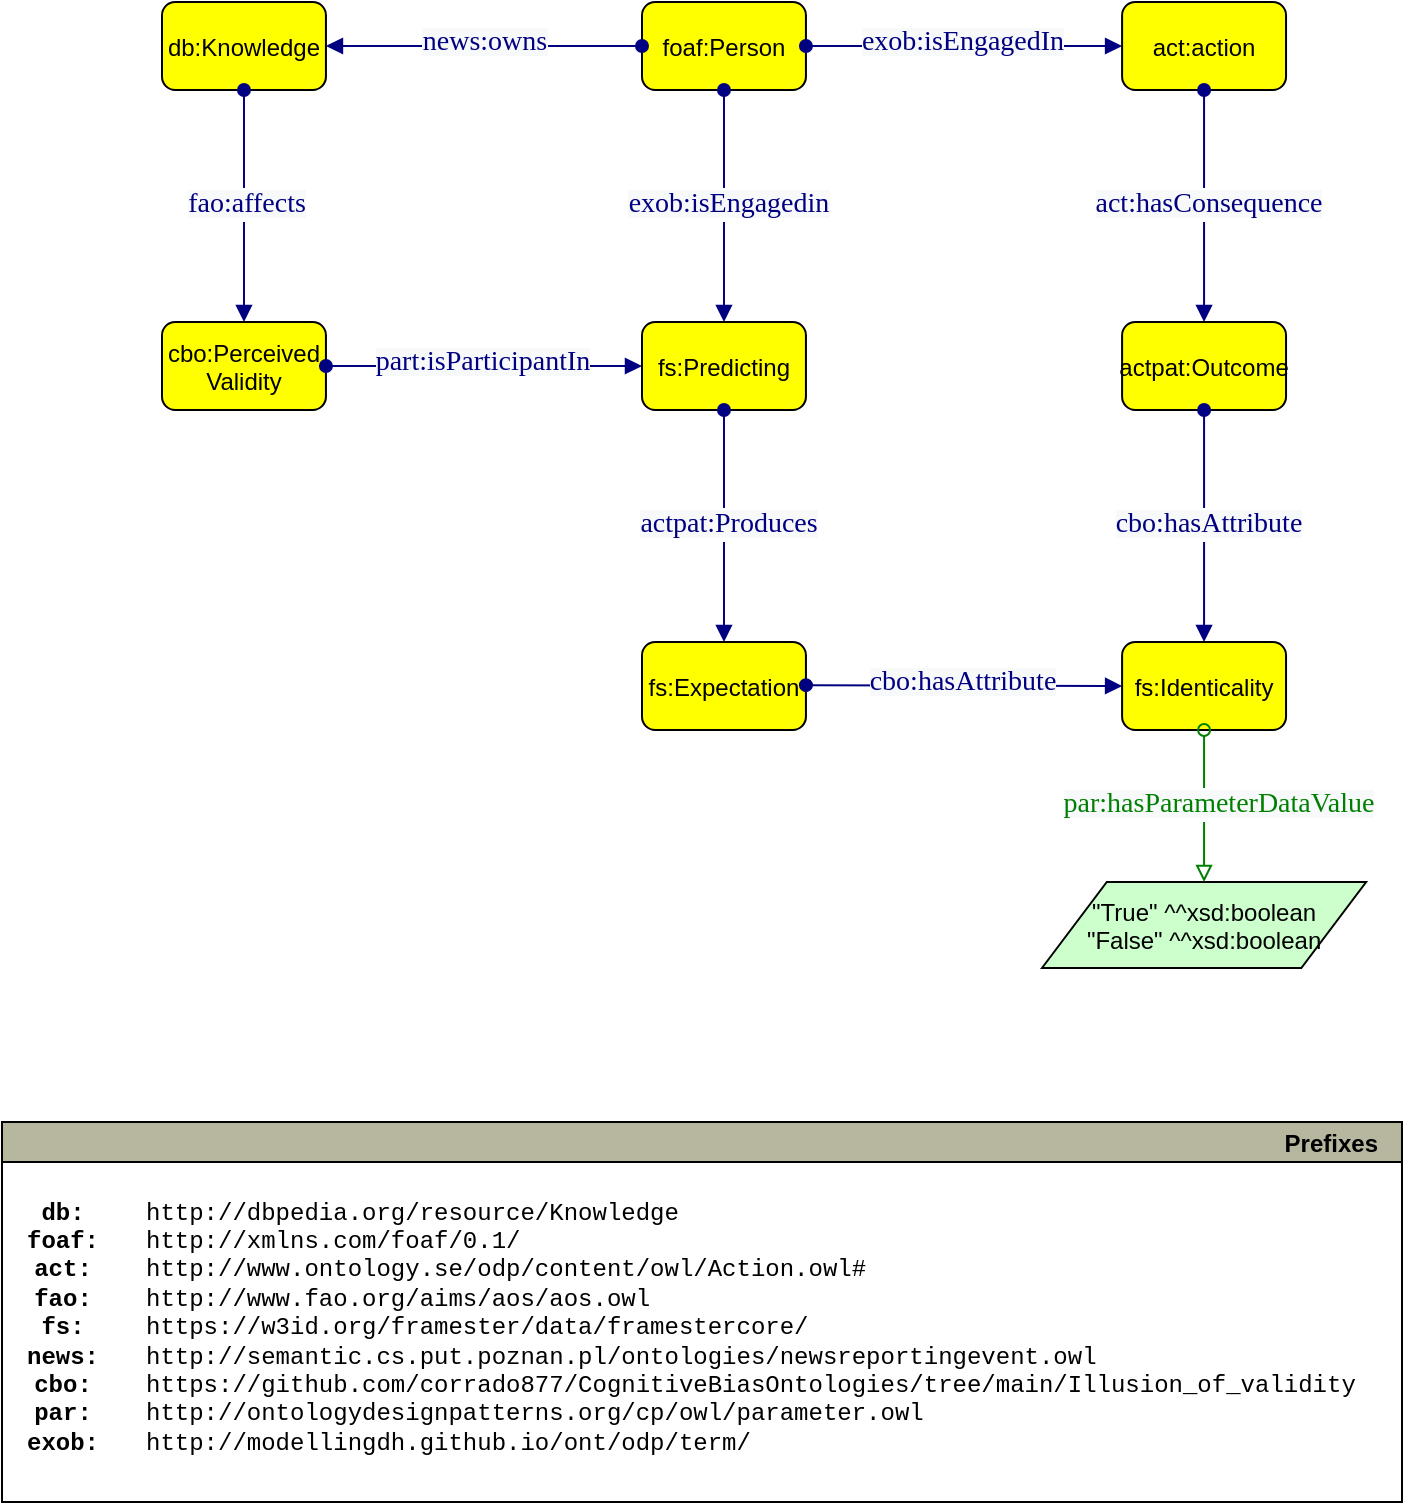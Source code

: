 <mxfile version="24.0.5" type="device">
  <diagram id="OXiOiQAXkzTa8zTB19QB" name="Pagina-1">
    <mxGraphModel dx="1050" dy="569" grid="1" gridSize="10" guides="1" tooltips="1" connect="1" arrows="1" fold="1" page="1" pageScale="1" pageWidth="827" pageHeight="1169" math="0" shadow="0">
      <root>
        <mxCell id="0" />
        <mxCell id="1" parent="0" />
        <mxCell id="ef9lrzrsXZtWb0JxOFgJ-1" value="foaf:Person" style="graphMlID=n4;shape=rect;rounded=1;arcsize=30;fillColor=#ffff00;strokeColor=#000000;strokeWidth=1.0" parent="1" vertex="1">
          <mxGeometry x="360" y="200" width="81.968" height="44" as="geometry" />
        </mxCell>
        <mxCell id="ef9lrzrsXZtWb0JxOFgJ-2" value="fs:Predicting" style="graphMlID=n4;shape=rect;rounded=1;arcsize=30;fillColor=#ffff00;strokeColor=#000000;strokeWidth=1.0" parent="1" vertex="1">
          <mxGeometry x="360" y="360" width="81.968" height="44" as="geometry" />
        </mxCell>
        <mxCell id="ef9lrzrsXZtWb0JxOFgJ-4" value="" style="graphMlID=e0;rounded=0;endArrow=block;strokeColor=#000080;strokeWidth=1.0;startArrow=oval;startFill=1;endFill=1;exitX=0.5;exitY=1;exitDx=0;exitDy=0;entryX=0.5;entryY=0;entryDx=0;entryDy=0;" parent="1" source="ef9lrzrsXZtWb0JxOFgJ-1" target="ef9lrzrsXZtWb0JxOFgJ-2" edge="1">
          <mxGeometry relative="1" as="geometry">
            <mxPoint x="414" y="300.082" as="sourcePoint" />
            <mxPoint x="565" y="300" as="targetPoint" />
          </mxGeometry>
        </mxCell>
        <mxCell id="ef9lrzrsXZtWb0JxOFgJ-5" value="&lt;span style=&quot;color: rgb(0, 0, 128); font-family: dialog; background-color: rgb(248, 249, 250);&quot;&gt;&lt;font style=&quot;font-size: 14px;&quot;&gt;exob:isEngagedin&lt;/font&gt;&lt;/span&gt;" style="text;html=1;align=center;verticalAlign=middle;resizable=0;points=[];labelBackgroundColor=#ffffff;" parent="ef9lrzrsXZtWb0JxOFgJ-4" vertex="1" connectable="0">
          <mxGeometry x="-0.017" y="2" relative="1" as="geometry">
            <mxPoint as="offset" />
          </mxGeometry>
        </mxCell>
        <mxCell id="ef9lrzrsXZtWb0JxOFgJ-6" value="" style="graphMlID=e0;rounded=0;endArrow=block;strokeColor=#000080;strokeWidth=1.0;startArrow=oval;startFill=1;endFill=1;exitX=0.5;exitY=1;exitDx=0;exitDy=0;entryX=0.5;entryY=0;entryDx=0;entryDy=0;" parent="1" source="ef9lrzrsXZtWb0JxOFgJ-2" target="ef9lrzrsXZtWb0JxOFgJ-17" edge="1">
          <mxGeometry relative="1" as="geometry">
            <mxPoint x="338" y="530.082" as="sourcePoint" />
            <mxPoint x="411" y="520" as="targetPoint" />
          </mxGeometry>
        </mxCell>
        <mxCell id="ef9lrzrsXZtWb0JxOFgJ-7" value="&lt;span style=&quot;color: rgb(0, 0, 128); font-family: dialog; background-color: rgb(248, 249, 250);&quot;&gt;&lt;font style=&quot;font-size: 14px;&quot;&gt;actpat:Produces&lt;/font&gt;&lt;/span&gt;" style="text;html=1;align=center;verticalAlign=middle;resizable=0;points=[];labelBackgroundColor=#ffffff;" parent="ef9lrzrsXZtWb0JxOFgJ-6" vertex="1" connectable="0">
          <mxGeometry x="-0.017" y="2" relative="1" as="geometry">
            <mxPoint as="offset" />
          </mxGeometry>
        </mxCell>
        <mxCell id="ef9lrzrsXZtWb0JxOFgJ-8" value="db:Knowledge" style="graphMlID=n4;shape=rect;rounded=1;arcsize=30;fillColor=#ffff00;strokeColor=#000000;strokeWidth=1.0" parent="1" vertex="1">
          <mxGeometry x="120.002" y="200" width="81.968" height="44" as="geometry" />
        </mxCell>
        <mxCell id="ef9lrzrsXZtWb0JxOFgJ-10" value="" style="graphMlID=e0;rounded=0;endArrow=block;strokeColor=#000080;strokeWidth=1.0;startArrow=oval;startFill=1;endFill=1;exitX=0;exitY=0.5;exitDx=0;exitDy=0;entryX=1;entryY=0.5;entryDx=0;entryDy=0;" parent="1" source="ef9lrzrsXZtWb0JxOFgJ-1" target="ef9lrzrsXZtWb0JxOFgJ-8" edge="1">
          <mxGeometry relative="1" as="geometry">
            <mxPoint x="340" y="230.082" as="sourcePoint" />
            <mxPoint x="491" y="230" as="targetPoint" />
          </mxGeometry>
        </mxCell>
        <mxCell id="ef9lrzrsXZtWb0JxOFgJ-11" value="&lt;span style=&quot;color: rgb(0, 0, 128); font-family: dialog; background-color: rgb(248, 249, 250);&quot;&gt;&lt;font style=&quot;font-size: 14px;&quot;&gt;news:owns&lt;/font&gt;&lt;/span&gt;" style="text;html=1;align=center;verticalAlign=middle;resizable=0;points=[];labelBackgroundColor=#ffffff;" parent="ef9lrzrsXZtWb0JxOFgJ-10" vertex="1" connectable="0">
          <mxGeometry x="-0.017" y="2" relative="1" as="geometry">
            <mxPoint x="-2" y="-4" as="offset" />
          </mxGeometry>
        </mxCell>
        <mxCell id="ef9lrzrsXZtWb0JxOFgJ-17" value="fs:Expectation" style="graphMlID=n4;shape=rect;rounded=1;arcsize=30;fillColor=#ffff00;strokeColor=#000000;strokeWidth=1.0" parent="1" vertex="1">
          <mxGeometry x="360" y="520" width="81.968" height="44" as="geometry" />
        </mxCell>
        <mxCell id="ef9lrzrsXZtWb0JxOFgJ-40" value="" style="graphMlID=e0;rounded=0;endArrow=block;strokeColor=#000080;strokeWidth=1.0;startArrow=oval;startFill=1;endFill=1;exitX=0.5;exitY=1;exitDx=0;exitDy=0;entryX=0.5;entryY=0;entryDx=0;entryDy=0;" parent="1" source="ef9lrzrsXZtWb0JxOFgJ-8" target="ef9lrzrsXZtWb0JxOFgJ-43" edge="1">
          <mxGeometry relative="1" as="geometry">
            <mxPoint x="100" y="381.582" as="sourcePoint" />
            <mxPoint x="160" y="320" as="targetPoint" />
          </mxGeometry>
        </mxCell>
        <mxCell id="ef9lrzrsXZtWb0JxOFgJ-41" value="&lt;span style=&quot;color: rgb(0, 0, 128); font-family: dialog; background-color: rgb(248, 249, 250);&quot;&gt;&lt;font style=&quot;font-size: 14px;&quot;&gt;fao:affects&lt;/font&gt;&lt;/span&gt;" style="text;html=1;align=center;verticalAlign=middle;resizable=0;points=[];labelBackgroundColor=#ffffff;" parent="ef9lrzrsXZtWb0JxOFgJ-40" vertex="1" connectable="0">
          <mxGeometry x="-0.017" y="2" relative="1" as="geometry">
            <mxPoint x="-1" as="offset" />
          </mxGeometry>
        </mxCell>
        <mxCell id="ef9lrzrsXZtWb0JxOFgJ-43" value="cbo:Perceived&#xa;Validity" style="graphMlID=n4;shape=rect;rounded=1;arcsize=30;fillColor=#ffff00;strokeColor=#000000;strokeWidth=1.0" parent="1" vertex="1">
          <mxGeometry x="120" y="360" width="81.968" height="44" as="geometry" />
        </mxCell>
        <mxCell id="ef9lrzrsXZtWb0JxOFgJ-55" value="act:action" style="graphMlID=n4;shape=rect;rounded=1;arcsize=30;fillColor=#ffff00;strokeColor=#000000;strokeWidth=1.0" parent="1" vertex="1">
          <mxGeometry x="600.048" y="200" width="81.968" height="44" as="geometry" />
        </mxCell>
        <mxCell id="ef9lrzrsXZtWb0JxOFgJ-57" value="actpat:Outcome" style="graphMlID=n4;shape=rect;rounded=1;arcsize=30;fillColor=#ffff00;strokeColor=#000000;strokeWidth=1.0" parent="1" vertex="1">
          <mxGeometry x="600.05" y="360" width="81.968" height="44" as="geometry" />
        </mxCell>
        <mxCell id="ef9lrzrsXZtWb0JxOFgJ-61" value="fs:Identicality" style="graphMlID=n4;shape=rect;rounded=1;arcsize=30;fillColor=#ffff00;strokeColor=#000000;strokeWidth=1.0" parent="1" vertex="1">
          <mxGeometry x="600.05" y="520" width="81.968" height="44" as="geometry" />
        </mxCell>
        <mxCell id="ef9lrzrsXZtWb0JxOFgJ-62" value="" style="graphMlID=e0;rounded=0;endArrow=block;strokeColor=#000080;strokeWidth=1.0;startArrow=oval;startFill=1;endFill=1;entryX=0;entryY=0.5;entryDx=0;entryDy=0;" parent="1" target="ef9lrzrsXZtWb0JxOFgJ-61" edge="1">
          <mxGeometry relative="1" as="geometry">
            <mxPoint x="441.97" y="541.582" as="sourcePoint" />
            <mxPoint x="550" y="542" as="targetPoint" />
          </mxGeometry>
        </mxCell>
        <mxCell id="ef9lrzrsXZtWb0JxOFgJ-63" value="&lt;span style=&quot;color: rgb(0, 0, 128); font-family: dialog; background-color: rgb(248, 249, 250);&quot;&gt;&lt;font style=&quot;font-size: 14px;&quot;&gt;cbo:hasAttribute&lt;/font&gt;&lt;/span&gt;" style="text;html=1;align=center;verticalAlign=middle;resizable=0;points=[];labelBackgroundColor=#ffffff;" parent="ef9lrzrsXZtWb0JxOFgJ-62" vertex="1" connectable="0">
          <mxGeometry x="-0.017" y="2" relative="1" as="geometry">
            <mxPoint as="offset" />
          </mxGeometry>
        </mxCell>
        <mxCell id="ef9lrzrsXZtWb0JxOFgJ-66" value="" style="graphMlID=e0;rounded=0;endArrow=block;strokeColor=#000080;strokeWidth=1.0;startArrow=oval;startFill=1;endFill=1;entryX=0.5;entryY=0;entryDx=0;entryDy=0;exitX=0.5;exitY=1;exitDx=0;exitDy=0;" parent="1" source="ef9lrzrsXZtWb0JxOFgJ-57" target="ef9lrzrsXZtWb0JxOFgJ-61" edge="1">
          <mxGeometry relative="1" as="geometry">
            <mxPoint x="390" y="470.082" as="sourcePoint" />
            <mxPoint x="541" y="470" as="targetPoint" />
          </mxGeometry>
        </mxCell>
        <mxCell id="ef9lrzrsXZtWb0JxOFgJ-67" value="&lt;span style=&quot;color: rgb(0, 0, 128); font-family: dialog; background-color: rgb(248, 249, 250);&quot;&gt;&lt;font style=&quot;font-size: 14px;&quot;&gt;cbo:hasAttribute&lt;/font&gt;&lt;/span&gt;" style="text;html=1;align=center;verticalAlign=middle;resizable=0;points=[];labelBackgroundColor=#ffffff;" parent="ef9lrzrsXZtWb0JxOFgJ-66" vertex="1" connectable="0">
          <mxGeometry x="-0.017" y="2" relative="1" as="geometry">
            <mxPoint as="offset" />
          </mxGeometry>
        </mxCell>
        <mxCell id="ef9lrzrsXZtWb0JxOFgJ-68" value="&quot;True&quot; ^^xsd:boolean&#xa;&quot;False&quot; ^^xsd:boolean" style="graphMlID=n6;shape=parallelogram;fillColor=#ccffcc;strokeColor=#000000;strokeWidth=1.0" parent="1" vertex="1">
          <mxGeometry x="560.0" y="640" width="162.07" height="43" as="geometry" />
        </mxCell>
        <mxCell id="ef9lrzrsXZtWb0JxOFgJ-71" value="" style="graphMlID=e2;rounded=0;endArrow=block;strokeColor=#008000;strokeWidth=1.0;startArrow=oval;startFill=0;endFill=0;entryX=0.5;entryY=0;entryDx=0;entryDy=0;exitX=0.5;exitY=1;exitDx=0;exitDy=0;" parent="1" source="ef9lrzrsXZtWb0JxOFgJ-61" target="ef9lrzrsXZtWb0JxOFgJ-68" edge="1">
          <mxGeometry relative="1" as="geometry">
            <mxPoint x="320" y="640" as="sourcePoint" />
            <mxPoint x="596.811" y="640.18" as="targetPoint" />
          </mxGeometry>
        </mxCell>
        <mxCell id="ef9lrzrsXZtWb0JxOFgJ-72" value="&lt;span style=&quot;color: rgb(0, 128, 0); font-family: dialog; background-color: rgb(248, 249, 250);&quot;&gt;&lt;font style=&quot;font-size: 14px;&quot;&gt;par:hasParameterDataValue&lt;/font&gt;&lt;/span&gt;" style="text;html=1;align=center;verticalAlign=middle;resizable=0;points=[];labelBackgroundColor=#ffffff;" parent="ef9lrzrsXZtWb0JxOFgJ-71" vertex="1" connectable="0">
          <mxGeometry x="-0.09" y="3" relative="1" as="geometry">
            <mxPoint x="4" y="2" as="offset" />
          </mxGeometry>
        </mxCell>
        <mxCell id="ef9lrzrsXZtWb0JxOFgJ-84" value="Prefixes" style="graphMlID=n0;shape=swimlane;startSize=20;fillColor=#b7b69e;strokeColor=#000000;strokeWidth=1.0;align=right;spacingRight=10;fontStyle=1" parent="1" vertex="1">
          <mxGeometry x="40" y="760" width="700" height="190" as="geometry" />
        </mxCell>
        <mxCell id="ef9lrzrsXZtWb0JxOFgJ-85" value="&lt;div style=&quot;&quot;&gt;&lt;b style=&quot;background-color: initial;&quot;&gt;db:&lt;/b&gt;&lt;/div&gt;&lt;b&gt;&lt;div style=&quot;&quot;&gt;&lt;b style=&quot;background-color: initial;&quot;&gt;foaf:&lt;/b&gt;&lt;/div&gt;&lt;div style=&quot;&quot;&gt;&lt;b style=&quot;background-color: initial;&quot;&gt;act:&lt;/b&gt;&lt;/div&gt;&lt;div style=&quot;&quot;&gt;&lt;b style=&quot;background-color: initial;&quot;&gt;fao:&lt;/b&gt;&lt;/div&gt;&lt;div style=&quot;&quot;&gt;&lt;b style=&quot;background-color: initial;&quot;&gt;fs:&lt;/b&gt;&lt;/div&gt;&lt;div style=&quot;&quot;&gt;&lt;b style=&quot;background-color: initial;&quot;&gt;news:&lt;/b&gt;&lt;/div&gt;&lt;div style=&quot;&quot;&gt;&lt;b style=&quot;background-color: initial;&quot;&gt;cbo:&lt;/b&gt;&lt;/div&gt;&lt;div style=&quot;&quot;&gt;&lt;b style=&quot;background-color: initial;&quot;&gt;par:&lt;/b&gt;&lt;/div&gt;&lt;div style=&quot;&quot;&gt;&lt;b style=&quot;background-color: initial;&quot;&gt;exob:&lt;/b&gt;&lt;/div&gt;&lt;div style=&quot;&quot;&gt;&lt;br&gt;&lt;/div&gt;&lt;/b&gt;" style="text;html=1;align=center;verticalAlign=middle;resizable=0;points=[];autosize=1;fontFamily=Courier New;" parent="ef9lrzrsXZtWb0JxOFgJ-84" vertex="1">
          <mxGeometry x="-0.004" y="30.0" width="60" height="160" as="geometry" />
        </mxCell>
        <mxCell id="ef9lrzrsXZtWb0JxOFgJ-86" value="&lt;div style=&quot;border-color: var(--border-color);&quot;&gt;http://dbpedia.org/resource/Knowledge&lt;/div&gt;&lt;div style=&quot;border-color: var(--border-color);&quot;&gt;http://xmlns.com/foaf/0.1/&lt;/div&gt;&lt;div style=&quot;border-color: var(--border-color);&quot;&gt;&lt;span style=&quot;border-color: var(--border-color); background-color: initial;&quot;&gt;http://www.ontology.se/odp/content/owl/Action.owl#&lt;/span&gt;&lt;br style=&quot;border-color: var(--border-color);&quot;&gt;&lt;/div&gt;&lt;div style=&quot;border-color: var(--border-color);&quot;&gt;http://www.fao.org/aims/aos/aos.owl&amp;nbsp;&lt;/div&gt;&lt;div style=&quot;border-color: var(--border-color);&quot;&gt;https://w3id.org/framester/data/framestercore/&lt;b style=&quot;background-color: initial; border-color: var(--border-color); text-align: center;&quot;&gt;&lt;span style=&quot;border-color: var(--border-color);&quot;&gt;&lt;span style=&quot;border-color: var(--border-color);&quot;&gt;&amp;nbsp; &amp;nbsp;&lt;/span&gt;&lt;/span&gt;&amp;nbsp;&lt;/b&gt;&lt;/div&gt;&lt;span style=&quot;text-align: center;&quot;&gt;http://semantic.cs.put.poznan.pl/ontologies/newsreportingevent.owl&amp;nbsp;&lt;/span&gt;&lt;b style=&quot;text-align: center; background-color: initial; border-color: var(--border-color);&quot;&gt;&lt;span style=&quot;border-color: var(--border-color);&quot;&gt;&lt;span style=&quot;border-color: var(--border-color);&quot;&gt;&amp;nbsp;&lt;/span&gt;&lt;/span&gt;&lt;/b&gt;&lt;span style=&quot;text-align: center;&quot;&gt;&lt;br&gt;&lt;/span&gt;&lt;span style=&quot;text-align: center;&quot;&gt;https://github.com/corrado877/CognitiveBiasOntologies/tree/main/Illusion_of_validity&lt;br&gt;&lt;/span&gt;&lt;span style=&quot;text-align: center; background-color: initial; border-color: var(--border-color);&quot;&gt;&lt;span style=&quot;border-color: var(--border-color);&quot;&gt;&lt;span style=&quot;border-color: var(--border-color);&quot;&gt;http://ontologydesignpatterns.org/cp/owl/parameter.owl&amp;nbsp;&amp;nbsp;&amp;nbsp;&lt;/span&gt;&lt;/span&gt;&lt;span style=&quot;border-color: var(--border-color);&quot;&gt;&lt;span style=&quot;border-color: var(--border-color);&quot;&gt;&amp;nbsp; &amp;nbsp;&amp;nbsp;&lt;/span&gt;&lt;/span&gt;&lt;/span&gt;&lt;span style=&quot;text-align: center;&quot;&gt;&lt;br&gt;&lt;/span&gt;&lt;span style=&quot;text-align: center;&quot;&gt;http://modellingdh.github.io/ont/odp/term/&lt;/span&gt;&lt;b style=&quot;border-color: var(--border-color); text-align: center;&quot;&gt;&amp;nbsp;&lt;br&gt;&lt;br&gt;&lt;/b&gt;" style="text;html=1;align=left;verticalAlign=middle;resizable=0;points=[];autosize=1;fontFamily=Courier New;" parent="ef9lrzrsXZtWb0JxOFgJ-84" vertex="1">
          <mxGeometry x="69.996" y="30.0" width="630" height="160" as="geometry" />
        </mxCell>
        <mxCell id="gVjp6zklVfNZL52KEa9_-6" value="" style="graphMlID=e0;rounded=0;endArrow=block;strokeColor=#000080;strokeWidth=1.0;startArrow=oval;startFill=1;endFill=1;exitX=1;exitY=0.5;exitDx=0;exitDy=0;entryX=0;entryY=0.5;entryDx=0;entryDy=0;" parent="1" source="ef9lrzrsXZtWb0JxOFgJ-43" target="ef9lrzrsXZtWb0JxOFgJ-2" edge="1">
          <mxGeometry relative="1" as="geometry">
            <mxPoint x="106.42" y="541.582" as="sourcePoint" />
            <mxPoint x="257.42" y="541.5" as="targetPoint" />
          </mxGeometry>
        </mxCell>
        <mxCell id="gVjp6zklVfNZL52KEa9_-7" value="&lt;span style=&quot;color: rgb(0, 0, 128); font-family: dialog; background-color: rgb(248, 249, 250);&quot;&gt;&lt;font style=&quot;font-size: 14px;&quot;&gt;part:isParticipantIn&lt;/font&gt;&lt;/span&gt;" style="text;html=1;align=center;verticalAlign=middle;resizable=0;points=[];labelBackgroundColor=#ffffff;" parent="gVjp6zklVfNZL52KEa9_-6" vertex="1" connectable="0">
          <mxGeometry x="-0.017" y="2" relative="1" as="geometry">
            <mxPoint as="offset" />
          </mxGeometry>
        </mxCell>
        <mxCell id="gVjp6zklVfNZL52KEa9_-9" value="" style="graphMlID=e0;rounded=0;endArrow=block;strokeColor=#000080;strokeWidth=1.0;startArrow=oval;startFill=1;endFill=1;exitX=1;exitY=0.5;exitDx=0;exitDy=0;entryX=0;entryY=0.5;entryDx=0;entryDy=0;" parent="1" source="ef9lrzrsXZtWb0JxOFgJ-1" target="ef9lrzrsXZtWb0JxOFgJ-55" edge="1">
          <mxGeometry relative="1" as="geometry">
            <mxPoint x="460" y="300.082" as="sourcePoint" />
            <mxPoint x="611" y="300" as="targetPoint" />
          </mxGeometry>
        </mxCell>
        <mxCell id="gVjp6zklVfNZL52KEa9_-10" value="&lt;span style=&quot;color: rgb(0, 0, 128); font-family: dialog; background-color: rgb(248, 249, 250);&quot;&gt;&lt;font style=&quot;font-size: 14px;&quot;&gt;exob:isEngagedIn&lt;/font&gt;&lt;/span&gt;" style="text;html=1;align=center;verticalAlign=middle;resizable=0;points=[];labelBackgroundColor=#ffffff;" parent="gVjp6zklVfNZL52KEa9_-9" vertex="1" connectable="0">
          <mxGeometry x="-0.017" y="2" relative="1" as="geometry">
            <mxPoint as="offset" />
          </mxGeometry>
        </mxCell>
        <mxCell id="gVjp6zklVfNZL52KEa9_-11" value="" style="graphMlID=e0;rounded=0;endArrow=block;strokeColor=#000080;strokeWidth=1.0;startArrow=oval;startFill=1;endFill=1;exitX=0.5;exitY=1;exitDx=0;exitDy=0;entryX=0.5;entryY=0;entryDx=0;entryDy=0;" parent="1" source="ef9lrzrsXZtWb0JxOFgJ-55" target="ef9lrzrsXZtWb0JxOFgJ-57" edge="1">
          <mxGeometry relative="1" as="geometry">
            <mxPoint x="460" y="400.082" as="sourcePoint" />
            <mxPoint x="611" y="400" as="targetPoint" />
          </mxGeometry>
        </mxCell>
        <mxCell id="gVjp6zklVfNZL52KEa9_-12" value="&lt;span style=&quot;color: rgb(0, 0, 128); font-family: dialog; background-color: rgb(248, 249, 250);&quot;&gt;&lt;font style=&quot;font-size: 14px;&quot;&gt;act:hasConsequence&lt;/font&gt;&lt;/span&gt;" style="text;html=1;align=center;verticalAlign=middle;resizable=0;points=[];labelBackgroundColor=#ffffff;" parent="gVjp6zklVfNZL52KEa9_-11" vertex="1" connectable="0">
          <mxGeometry x="-0.017" y="2" relative="1" as="geometry">
            <mxPoint as="offset" />
          </mxGeometry>
        </mxCell>
      </root>
    </mxGraphModel>
  </diagram>
</mxfile>
